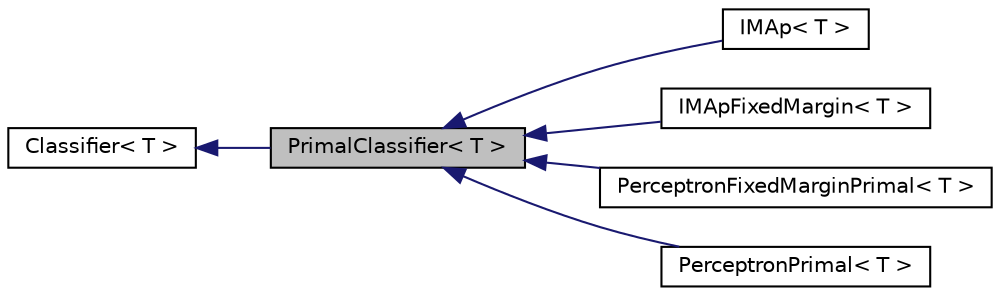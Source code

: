 digraph "PrimalClassifier&lt; T &gt;"
{
  edge [fontname="Helvetica",fontsize="10",labelfontname="Helvetica",labelfontsize="10"];
  node [fontname="Helvetica",fontsize="10",shape=record];
  rankdir="LR";
  Node0 [label="PrimalClassifier\< T \>",height=0.2,width=0.4,color="black", fillcolor="grey75", style="filled", fontcolor="black"];
  Node1 -> Node0 [dir="back",color="midnightblue",fontsize="10",style="solid",fontname="Helvetica"];
  Node1 [label="Classifier\< T \>",height=0.2,width=0.4,color="black", fillcolor="white", style="filled",URL="$class_classifier.html"];
  Node0 -> Node2 [dir="back",color="midnightblue",fontsize="10",style="solid",fontname="Helvetica"];
  Node2 [label="IMAp\< T \>",height=0.2,width=0.4,color="black", fillcolor="white", style="filled",URL="$class_i_m_ap.html",tooltip="Wrapper for the implementation of the Incremental Margin Algorithm primal. "];
  Node0 -> Node3 [dir="back",color="midnightblue",fontsize="10",style="solid",fontname="Helvetica"];
  Node3 [label="IMApFixedMargin\< T \>",height=0.2,width=0.4,color="black", fillcolor="white", style="filled",URL="$class_i_m_ap_fixed_margin.html",tooltip="Wrapper for the implementation of the Incremental Margin Algorithm primal with fixed margin..."];
  Node0 -> Node4 [dir="back",color="midnightblue",fontsize="10",style="solid",fontname="Helvetica"];
  Node4 [label="PerceptronFixedMarginPrimal\< T \>",height=0.2,width=0.4,color="black", fillcolor="white", style="filled",URL="$class_perceptron_fixed_margin_primal.html",tooltip="Wrapper for the implementation of the Perceptron primal with fixed margin algorithm. "];
  Node0 -> Node5 [dir="back",color="midnightblue",fontsize="10",style="solid",fontname="Helvetica"];
  Node5 [label="PerceptronPrimal\< T \>",height=0.2,width=0.4,color="black", fillcolor="white", style="filled",URL="$class_perceptron_primal.html",tooltip="Wrapper for the implementation of the Perceptron primal algorithm. "];
}
